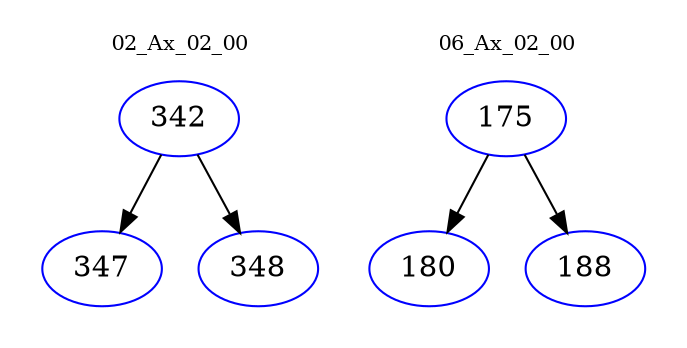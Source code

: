 digraph{
subgraph cluster_0 {
color = white
label = "02_Ax_02_00";
fontsize=10;
T0_342 [label="342", color="blue"]
T0_342 -> T0_347 [color="black"]
T0_347 [label="347", color="blue"]
T0_342 -> T0_348 [color="black"]
T0_348 [label="348", color="blue"]
}
subgraph cluster_1 {
color = white
label = "06_Ax_02_00";
fontsize=10;
T1_175 [label="175", color="blue"]
T1_175 -> T1_180 [color="black"]
T1_180 [label="180", color="blue"]
T1_175 -> T1_188 [color="black"]
T1_188 [label="188", color="blue"]
}
}
